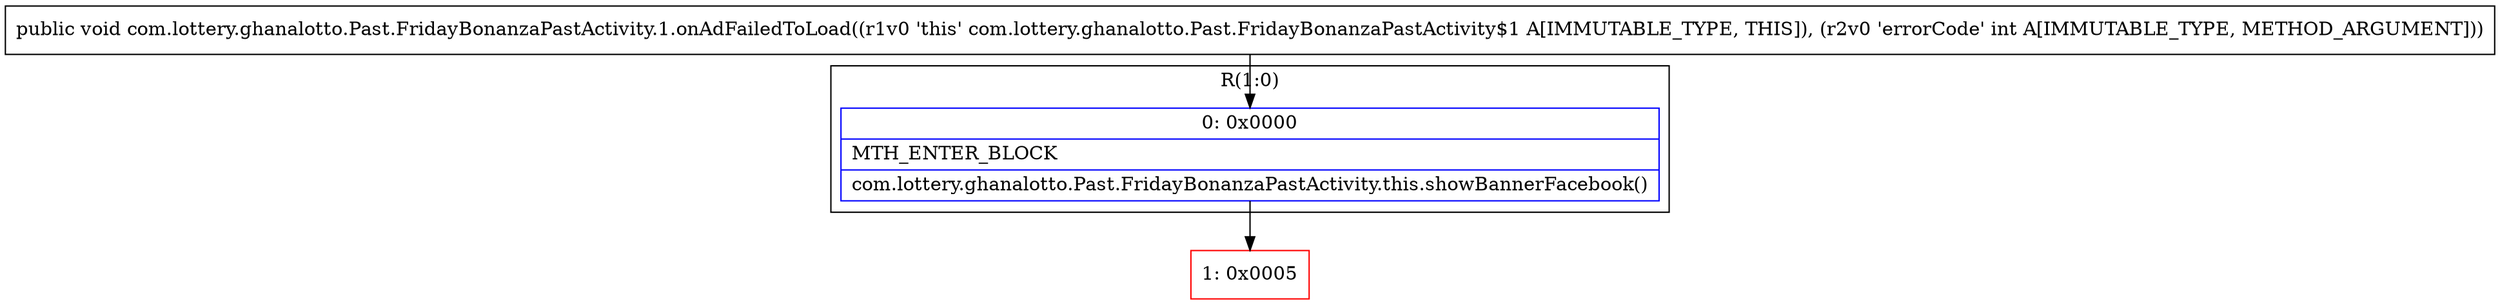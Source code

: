 digraph "CFG forcom.lottery.ghanalotto.Past.FridayBonanzaPastActivity.1.onAdFailedToLoad(I)V" {
subgraph cluster_Region_441564901 {
label = "R(1:0)";
node [shape=record,color=blue];
Node_0 [shape=record,label="{0\:\ 0x0000|MTH_ENTER_BLOCK\l|com.lottery.ghanalotto.Past.FridayBonanzaPastActivity.this.showBannerFacebook()\l}"];
}
Node_1 [shape=record,color=red,label="{1\:\ 0x0005}"];
MethodNode[shape=record,label="{public void com.lottery.ghanalotto.Past.FridayBonanzaPastActivity.1.onAdFailedToLoad((r1v0 'this' com.lottery.ghanalotto.Past.FridayBonanzaPastActivity$1 A[IMMUTABLE_TYPE, THIS]), (r2v0 'errorCode' int A[IMMUTABLE_TYPE, METHOD_ARGUMENT])) }"];
MethodNode -> Node_0;
Node_0 -> Node_1;
}

